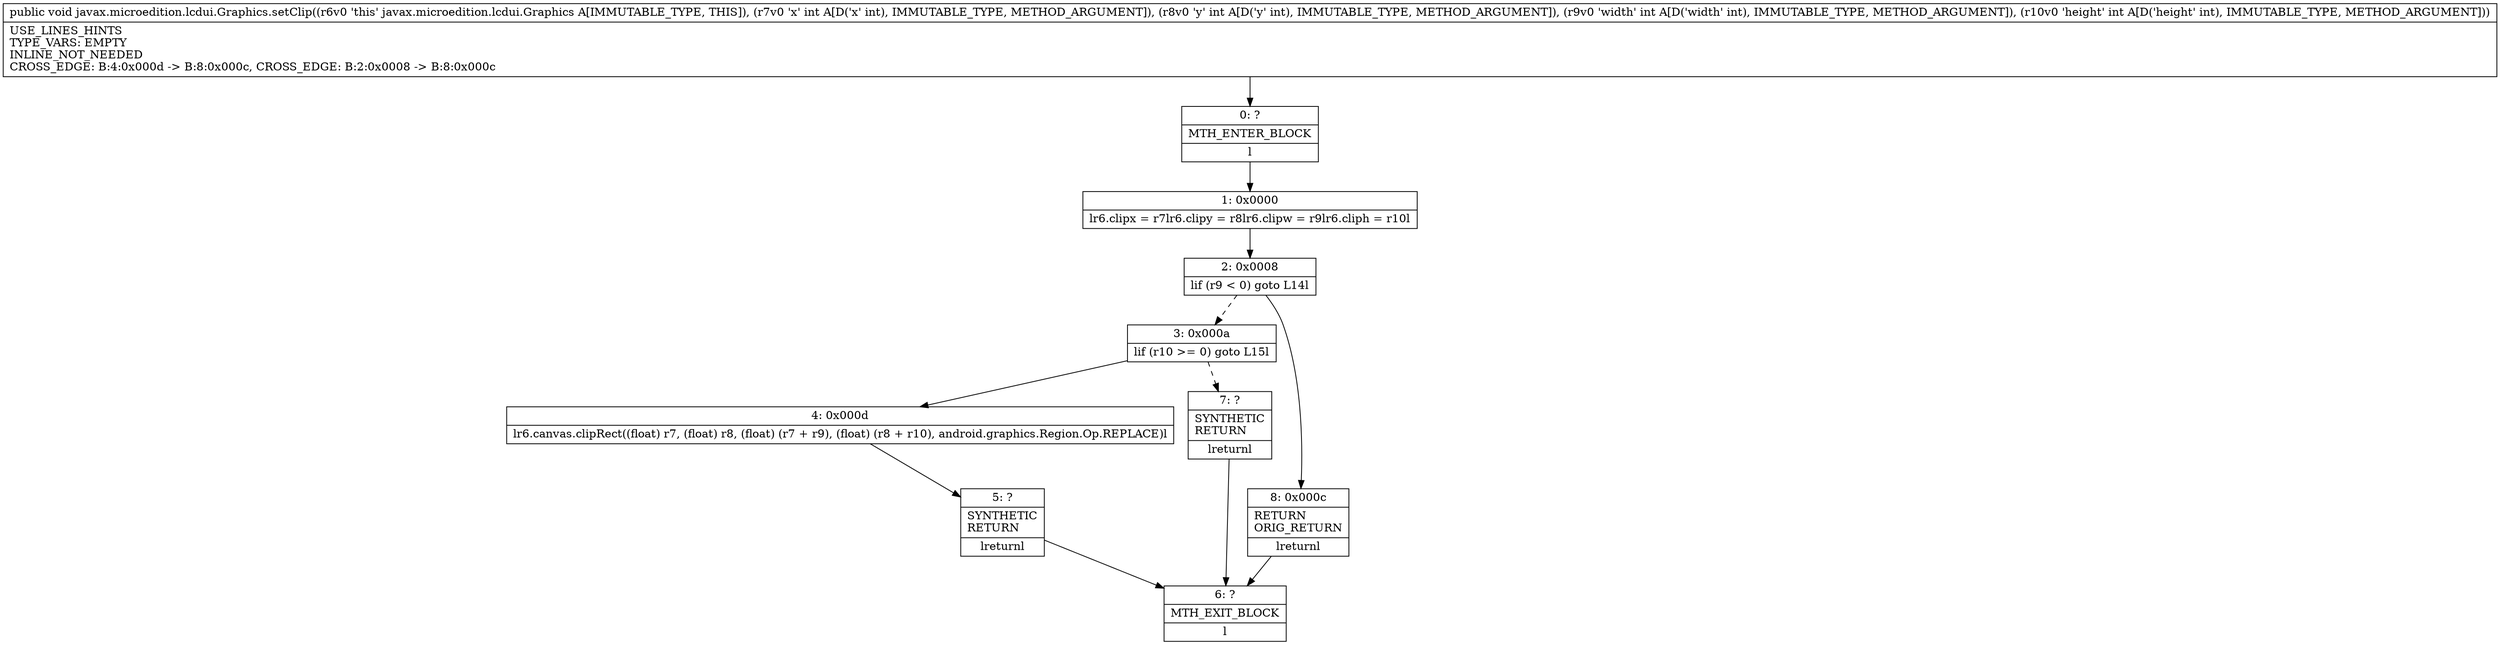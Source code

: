 digraph "CFG forjavax.microedition.lcdui.Graphics.setClip(IIII)V" {
Node_0 [shape=record,label="{0\:\ ?|MTH_ENTER_BLOCK\l|l}"];
Node_1 [shape=record,label="{1\:\ 0x0000|lr6.clipx = r7lr6.clipy = r8lr6.clipw = r9lr6.cliph = r10l}"];
Node_2 [shape=record,label="{2\:\ 0x0008|lif (r9 \< 0) goto L14l}"];
Node_3 [shape=record,label="{3\:\ 0x000a|lif (r10 \>= 0) goto L15l}"];
Node_4 [shape=record,label="{4\:\ 0x000d|lr6.canvas.clipRect((float) r7, (float) r8, (float) (r7 + r9), (float) (r8 + r10), android.graphics.Region.Op.REPLACE)l}"];
Node_5 [shape=record,label="{5\:\ ?|SYNTHETIC\lRETURN\l|lreturnl}"];
Node_6 [shape=record,label="{6\:\ ?|MTH_EXIT_BLOCK\l|l}"];
Node_7 [shape=record,label="{7\:\ ?|SYNTHETIC\lRETURN\l|lreturnl}"];
Node_8 [shape=record,label="{8\:\ 0x000c|RETURN\lORIG_RETURN\l|lreturnl}"];
MethodNode[shape=record,label="{public void javax.microedition.lcdui.Graphics.setClip((r6v0 'this' javax.microedition.lcdui.Graphics A[IMMUTABLE_TYPE, THIS]), (r7v0 'x' int A[D('x' int), IMMUTABLE_TYPE, METHOD_ARGUMENT]), (r8v0 'y' int A[D('y' int), IMMUTABLE_TYPE, METHOD_ARGUMENT]), (r9v0 'width' int A[D('width' int), IMMUTABLE_TYPE, METHOD_ARGUMENT]), (r10v0 'height' int A[D('height' int), IMMUTABLE_TYPE, METHOD_ARGUMENT]))  | USE_LINES_HINTS\lTYPE_VARS: EMPTY\lINLINE_NOT_NEEDED\lCROSS_EDGE: B:4:0x000d \-\> B:8:0x000c, CROSS_EDGE: B:2:0x0008 \-\> B:8:0x000c\l}"];
MethodNode -> Node_0;
Node_0 -> Node_1;
Node_1 -> Node_2;
Node_2 -> Node_3[style=dashed];
Node_2 -> Node_8;
Node_3 -> Node_4;
Node_3 -> Node_7[style=dashed];
Node_4 -> Node_5;
Node_5 -> Node_6;
Node_7 -> Node_6;
Node_8 -> Node_6;
}

